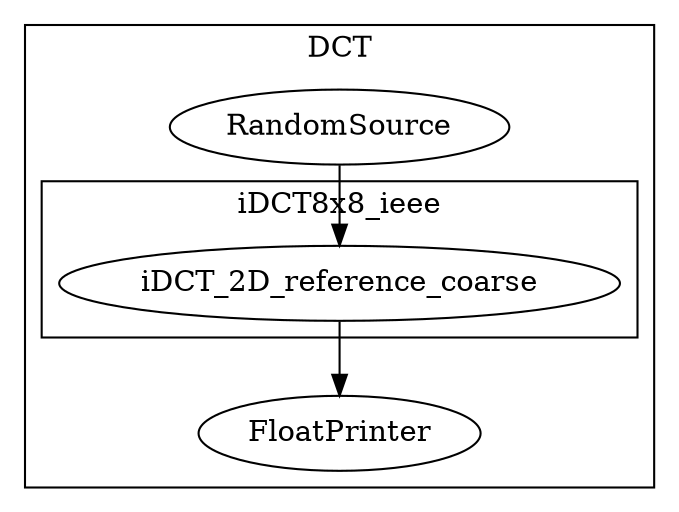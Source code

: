 digraph streamit {
size="7.5,10";subgraph cluster_DCT_0 {
label = "DCT";
RandomSource_1 -> iDCT_2D_reference_coarse_4
iDCT_2D_reference_coarse_4 -> FloatPrinter_3
RandomSource_1 [ label="RandomSource" ]
subgraph cluster_iDCT8x8_ieee_2 {
label = "iDCT8x8_ieee";
iDCT_2D_reference_coarse_4 [ label="iDCT_2D_reference_coarse" ]
}
FloatPrinter_3 [ label="FloatPrinter" ]
}
}
